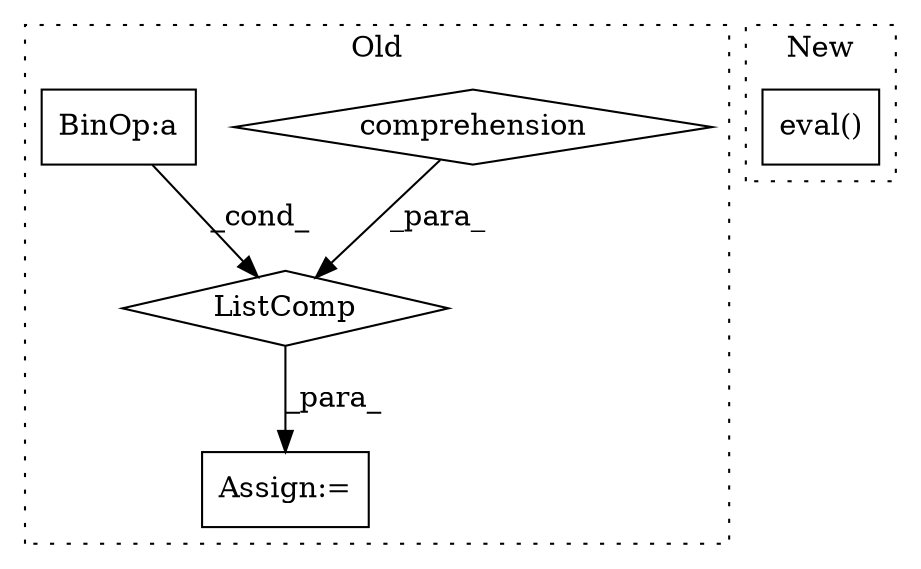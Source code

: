 digraph G {
subgraph cluster0 {
1 [label="ListComp" a="106" s="4102" l="98" shape="diamond"];
3 [label="comprehension" a="45" s="4162" l="3" shape="diamond"];
4 [label="Assign:=" a="68" s="4221" l="3" shape="box"];
5 [label="BinOp:a" a="82" s="4105" l="3" shape="box"];
label = "Old";
style="dotted";
}
subgraph cluster1 {
2 [label="eval()" a="75" s="4461" l="15" shape="box"];
label = "New";
style="dotted";
}
1 -> 4 [label="_para_"];
3 -> 1 [label="_para_"];
5 -> 1 [label="_cond_"];
}